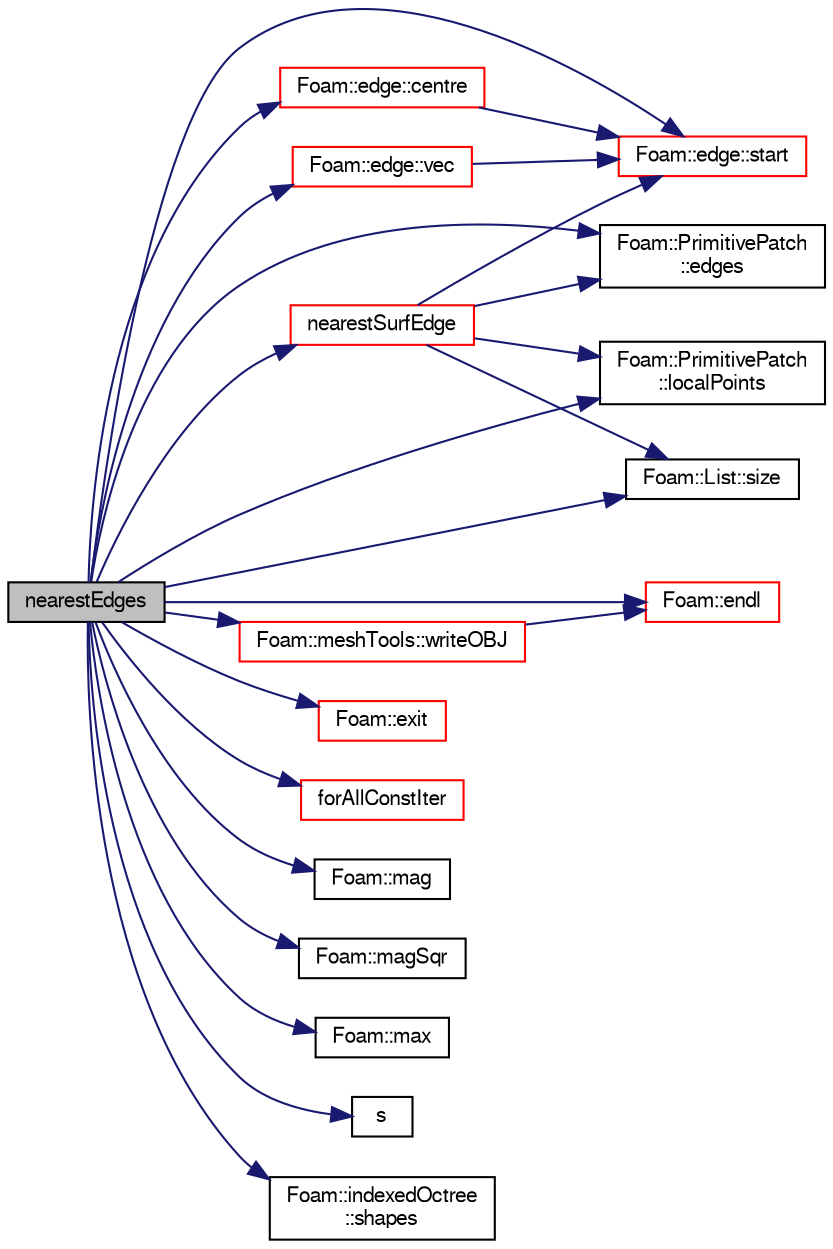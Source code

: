 digraph "nearestEdges"
{
  bgcolor="transparent";
  edge [fontname="FreeSans",fontsize="10",labelfontname="FreeSans",labelfontsize="10"];
  node [fontname="FreeSans",fontsize="10",shape=record];
  rankdir="LR";
  Node2337 [label="nearestEdges",height=0.2,width=0.4,color="black", fillcolor="grey75", style="filled", fontcolor="black"];
  Node2337 -> Node2338 [color="midnightblue",fontsize="10",style="solid",fontname="FreeSans"];
  Node2338 [label="Foam::edge::centre",height=0.2,width=0.4,color="red",URL="$a27210.html#a87a4cbbb775d06be2c2f27bdab4ddb04",tooltip="Return centre (centroid) "];
  Node2338 -> Node2341 [color="midnightblue",fontsize="10",style="solid",fontname="FreeSans"];
  Node2341 [label="Foam::edge::start",height=0.2,width=0.4,color="red",URL="$a27210.html#afe56bdd2031bbf8321e35e2330c0b990",tooltip="Return start vertex label. "];
  Node2337 -> Node2342 [color="midnightblue",fontsize="10",style="solid",fontname="FreeSans"];
  Node2342 [label="Foam::PrimitivePatch\l::edges",height=0.2,width=0.4,color="black",URL="$a27538.html#a21d764179912ddda5c6f95193c289846",tooltip="Return list of edges, address into LOCAL point list. "];
  Node2337 -> Node2343 [color="midnightblue",fontsize="10",style="solid",fontname="FreeSans"];
  Node2343 [label="Foam::endl",height=0.2,width=0.4,color="red",URL="$a21124.html#a2db8fe02a0d3909e9351bb4275b23ce4",tooltip="Add newline and flush stream. "];
  Node2337 -> Node2345 [color="midnightblue",fontsize="10",style="solid",fontname="FreeSans"];
  Node2345 [label="Foam::exit",height=0.2,width=0.4,color="red",URL="$a21124.html#a06ca7250d8e89caf05243ec094843642"];
  Node2337 -> Node2390 [color="midnightblue",fontsize="10",style="solid",fontname="FreeSans"];
  Node2390 [label="forAllConstIter",height=0.2,width=0.4,color="red",URL="$a38141.html#ae21e2836509b0fa7f7cedf6493b11b09"];
  Node2337 -> Node2645 [color="midnightblue",fontsize="10",style="solid",fontname="FreeSans"];
  Node2645 [label="Foam::PrimitivePatch\l::localPoints",height=0.2,width=0.4,color="black",URL="$a27538.html#aca6c65ee2831bb6795149af7635640a2",tooltip="Return pointField of points in patch. "];
  Node2337 -> Node2453 [color="midnightblue",fontsize="10",style="solid",fontname="FreeSans"];
  Node2453 [label="Foam::mag",height=0.2,width=0.4,color="black",URL="$a21124.html#a929da2a3fdcf3dacbbe0487d3a330dae"];
  Node2337 -> Node2646 [color="midnightblue",fontsize="10",style="solid",fontname="FreeSans"];
  Node2646 [label="Foam::magSqr",height=0.2,width=0.4,color="black",URL="$a21124.html#ae6fff2c6981e6d9618aa5038e69def6e"];
  Node2337 -> Node2466 [color="midnightblue",fontsize="10",style="solid",fontname="FreeSans"];
  Node2466 [label="Foam::max",height=0.2,width=0.4,color="black",URL="$a21124.html#ac993e906cf2774ae77e666bc24e81733"];
  Node2337 -> Node2647 [color="midnightblue",fontsize="10",style="solid",fontname="FreeSans"];
  Node2647 [label="nearestSurfEdge",height=0.2,width=0.4,color="red",URL="$a25510.html#aab1a0ec0ce7082b8730a8eb731d2bed1",tooltip="Find nearest surface edge (out of selectedEdges) for. "];
  Node2647 -> Node2440 [color="midnightblue",fontsize="10",style="solid",fontname="FreeSans"];
  Node2440 [label="Foam::List::size",height=0.2,width=0.4,color="black",URL="$a25694.html#a8a5f6fa29bd4b500caf186f60245b384",tooltip="Override size to be inconsistent with allocated storage. "];
  Node2647 -> Node2645 [color="midnightblue",fontsize="10",style="solid",fontname="FreeSans"];
  Node2647 -> Node2342 [color="midnightblue",fontsize="10",style="solid",fontname="FreeSans"];
  Node2647 -> Node2341 [color="midnightblue",fontsize="10",style="solid",fontname="FreeSans"];
  Node2337 -> Node2653 [color="midnightblue",fontsize="10",style="solid",fontname="FreeSans"];
  Node2653 [label="s",height=0.2,width=0.4,color="black",URL="$a18905.html#abb9c4233033fad2ad0206cd4adad3b9f"];
  Node2337 -> Node2654 [color="midnightblue",fontsize="10",style="solid",fontname="FreeSans"];
  Node2654 [label="Foam::indexedOctree\l::shapes",height=0.2,width=0.4,color="black",URL="$a25026.html#a018ca10cf68431d68c860ee380d4b4be",tooltip="Reference to shape. "];
  Node2337 -> Node2440 [color="midnightblue",fontsize="10",style="solid",fontname="FreeSans"];
  Node2337 -> Node2341 [color="midnightblue",fontsize="10",style="solid",fontname="FreeSans"];
  Node2337 -> Node2655 [color="midnightblue",fontsize="10",style="solid",fontname="FreeSans"];
  Node2655 [label="Foam::edge::vec",height=0.2,width=0.4,color="red",URL="$a27210.html#a72eb1bfd9e030458c6f7f33202ea5b4f",tooltip="Return the vector (end - start) "];
  Node2655 -> Node2341 [color="midnightblue",fontsize="10",style="solid",fontname="FreeSans"];
  Node2337 -> Node2656 [color="midnightblue",fontsize="10",style="solid",fontname="FreeSans"];
  Node2656 [label="Foam::meshTools::writeOBJ",height=0.2,width=0.4,color="red",URL="$a21153.html#afd76c6ccc8ee4a5957f0232218167c17",tooltip="Write obj representation of point. "];
  Node2656 -> Node2343 [color="midnightblue",fontsize="10",style="solid",fontname="FreeSans"];
}
